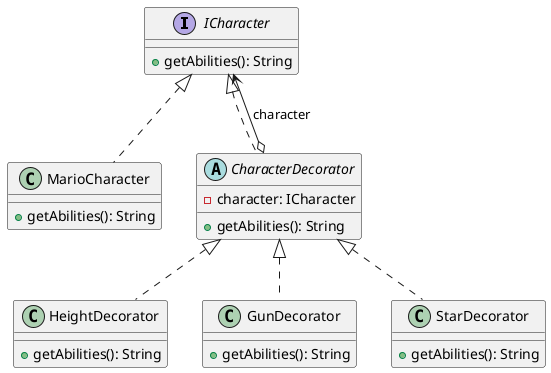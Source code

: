 @startuml
interface ICharacter {
  +getAbilities(): String
}

class MarioCharacter {
  +getAbilities(): String
}

abstract class CharacterDecorator {
  -character: ICharacter
  +getAbilities(): String
}

class HeightDecorator {
  +getAbilities(): String
}

class GunDecorator {
  +getAbilities(): String
}

class StarDecorator {
  +getAbilities(): String
}

ICharacter <|.. MarioCharacter
ICharacter <|.. CharacterDecorator
CharacterDecorator <|.. HeightDecorator
CharacterDecorator <|.. GunDecorator
CharacterDecorator <|.. StarDecorator
CharacterDecorator o--> ICharacter : character
@enduml